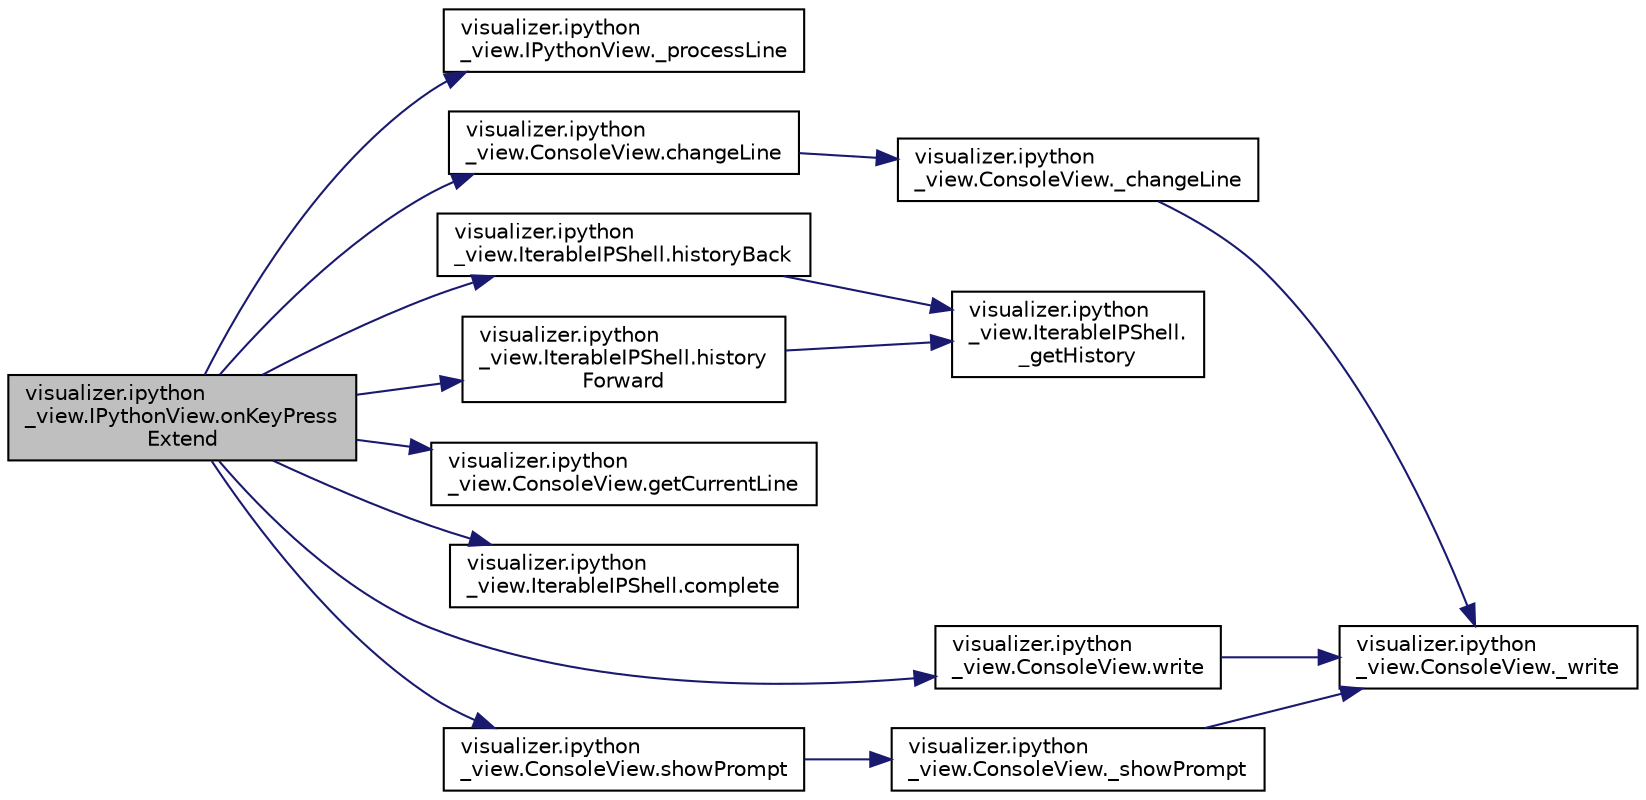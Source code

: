 digraph "visualizer.ipython_view.IPythonView.onKeyPressExtend"
{
  edge [fontname="Helvetica",fontsize="10",labelfontname="Helvetica",labelfontsize="10"];
  node [fontname="Helvetica",fontsize="10",shape=record];
  rankdir="LR";
  Node1 [label="visualizer.ipython\l_view.IPythonView.onKeyPress\lExtend",height=0.2,width=0.4,color="black", fillcolor="grey75", style="filled", fontcolor="black"];
  Node1 -> Node2 [color="midnightblue",fontsize="10",style="solid"];
  Node2 [label="visualizer.ipython\l_view.IPythonView._processLine",height=0.2,width=0.4,color="black", fillcolor="white", style="filled",URL="$d1/dcb/classvisualizer_1_1ipython__view_1_1IPythonView.html#aaddffde5e573aaec140612a32208a206",tooltip="Process current command line. "];
  Node1 -> Node3 [color="midnightblue",fontsize="10",style="solid"];
  Node3 [label="visualizer.ipython\l_view.ConsoleView.changeLine",height=0.2,width=0.4,color="black", fillcolor="white", style="filled",URL="$d6/d63/classvisualizer_1_1ipython__view_1_1ConsoleView.html#a2294e6c3bf8231b2c18d35c1d92ea329",tooltip="Replace currently entered command line with given text. "];
  Node3 -> Node4 [color="midnightblue",fontsize="10",style="solid"];
  Node4 [label="visualizer.ipython\l_view.ConsoleView._changeLine",height=0.2,width=0.4,color="black", fillcolor="white", style="filled",URL="$d6/d63/classvisualizer_1_1ipython__view_1_1ConsoleView.html#a99b5d6dfa4e9fdffb00d434912a6429c",tooltip="Replace currently entered command line with given text. "];
  Node4 -> Node5 [color="midnightblue",fontsize="10",style="solid"];
  Node5 [label="visualizer.ipython\l_view.ConsoleView._write",height=0.2,width=0.4,color="black", fillcolor="white", style="filled",URL="$d6/d63/classvisualizer_1_1ipython__view_1_1ConsoleView.html#a9759d9e625a21718dcd1dfe1188cc1d2",tooltip="Write given text to buffer. "];
  Node1 -> Node6 [color="midnightblue",fontsize="10",style="solid"];
  Node6 [label="visualizer.ipython\l_view.IterableIPShell.historyBack",height=0.2,width=0.4,color="black", fillcolor="white", style="filled",URL="$d9/d2f/classvisualizer_1_1ipython__view_1_1IterableIPShell.html#a708ac9d5b786b5030e34c33f89c40b39",tooltip="Provides one history command back. "];
  Node6 -> Node7 [color="midnightblue",fontsize="10",style="solid"];
  Node7 [label="visualizer.ipython\l_view.IterableIPShell.\l_getHistory",height=0.2,width=0.4,color="black", fillcolor="white", style="filled",URL="$d9/d2f/classvisualizer_1_1ipython__view_1_1IterableIPShell.html#a4e94f18672c36814399fd609eece7ae4",tooltip="Get&#39;s the command string of the current history level. "];
  Node1 -> Node8 [color="midnightblue",fontsize="10",style="solid"];
  Node8 [label="visualizer.ipython\l_view.IterableIPShell.history\lForward",height=0.2,width=0.4,color="black", fillcolor="white", style="filled",URL="$d9/d2f/classvisualizer_1_1ipython__view_1_1IterableIPShell.html#ab9b3ab4f2615c08045eff31e2b18d88d",tooltip="Provides one history command forward. "];
  Node8 -> Node7 [color="midnightblue",fontsize="10",style="solid"];
  Node1 -> Node9 [color="midnightblue",fontsize="10",style="solid"];
  Node9 [label="visualizer.ipython\l_view.ConsoleView.getCurrentLine",height=0.2,width=0.4,color="black", fillcolor="white", style="filled",URL="$d6/d63/classvisualizer_1_1ipython__view_1_1ConsoleView.html#a7532653c420d8ff9797f7dc3a0fa3548",tooltip="Get text in current command line. "];
  Node1 -> Node10 [color="midnightblue",fontsize="10",style="solid"];
  Node10 [label="visualizer.ipython\l_view.IterableIPShell.complete",height=0.2,width=0.4,color="black", fillcolor="white", style="filled",URL="$d9/d2f/classvisualizer_1_1ipython__view_1_1IterableIPShell.html#afed775eb1a75f249c5cc7dc646e1948f",tooltip="Returns an auto completed line and/or posibilities for completion. "];
  Node1 -> Node11 [color="midnightblue",fontsize="10",style="solid"];
  Node11 [label="visualizer.ipython\l_view.ConsoleView.write",height=0.2,width=0.4,color="black", fillcolor="white", style="filled",URL="$d6/d63/classvisualizer_1_1ipython__view_1_1ConsoleView.html#a19f2656c5c9822c00374e8048ba9ffea",tooltip="Write given text to buffer. "];
  Node11 -> Node5 [color="midnightblue",fontsize="10",style="solid"];
  Node1 -> Node12 [color="midnightblue",fontsize="10",style="solid"];
  Node12 [label="visualizer.ipython\l_view.ConsoleView.showPrompt",height=0.2,width=0.4,color="black", fillcolor="white", style="filled",URL="$d6/d63/classvisualizer_1_1ipython__view_1_1ConsoleView.html#adb014c121dfb0f6769703baa258787e0",tooltip="Prints prompt at start of line. "];
  Node12 -> Node13 [color="midnightblue",fontsize="10",style="solid"];
  Node13 [label="visualizer.ipython\l_view.ConsoleView._showPrompt",height=0.2,width=0.4,color="black", fillcolor="white", style="filled",URL="$d6/d63/classvisualizer_1_1ipython__view_1_1ConsoleView.html#a539d2a93fbf7a7c8ca1e6fa9fe2aa875",tooltip="Prints prompt at start of line. "];
  Node13 -> Node5 [color="midnightblue",fontsize="10",style="solid"];
}
